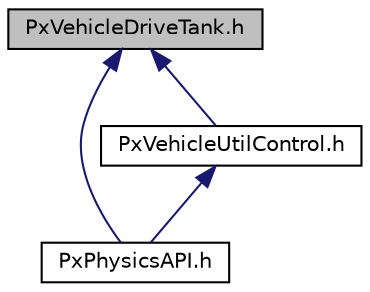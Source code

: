 digraph "PxVehicleDriveTank.h"
{
  edge [fontname="Helvetica",fontsize="10",labelfontname="Helvetica",labelfontsize="10"];
  node [fontname="Helvetica",fontsize="10",shape=record];
  Node0 [label="PxVehicleDriveTank.h",height=0.2,width=0.4,color="black", fillcolor="grey75", style="filled", fontcolor="black"];
  Node0 -> Node1 [dir="back",color="midnightblue",fontsize="10",style="solid",fontname="Helvetica"];
  Node1 [label="PxPhysicsAPI.h",height=0.2,width=0.4,color="black", fillcolor="white", style="filled",URL="$PxPhysicsAPI_8h.html"];
  Node0 -> Node2 [dir="back",color="midnightblue",fontsize="10",style="solid",fontname="Helvetica"];
  Node2 [label="PxVehicleUtilControl.h",height=0.2,width=0.4,color="black", fillcolor="white", style="filled",URL="$PxVehicleUtilControl_8h.html"];
  Node2 -> Node1 [dir="back",color="midnightblue",fontsize="10",style="solid",fontname="Helvetica"];
}
